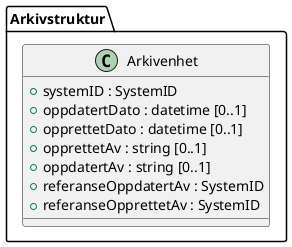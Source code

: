 @startuml
class Arkivstruktur.Arkivenhet {
  +systemID : SystemID
  +oppdatertDato : datetime [0..1]
  +opprettetDato : datetime [0..1]
  +opprettetAv : string [0..1]
  +oppdatertAv : string [0..1]
  +referanseOppdatertAv : SystemID
  +referanseOpprettetAv : SystemID
}
@enduml
